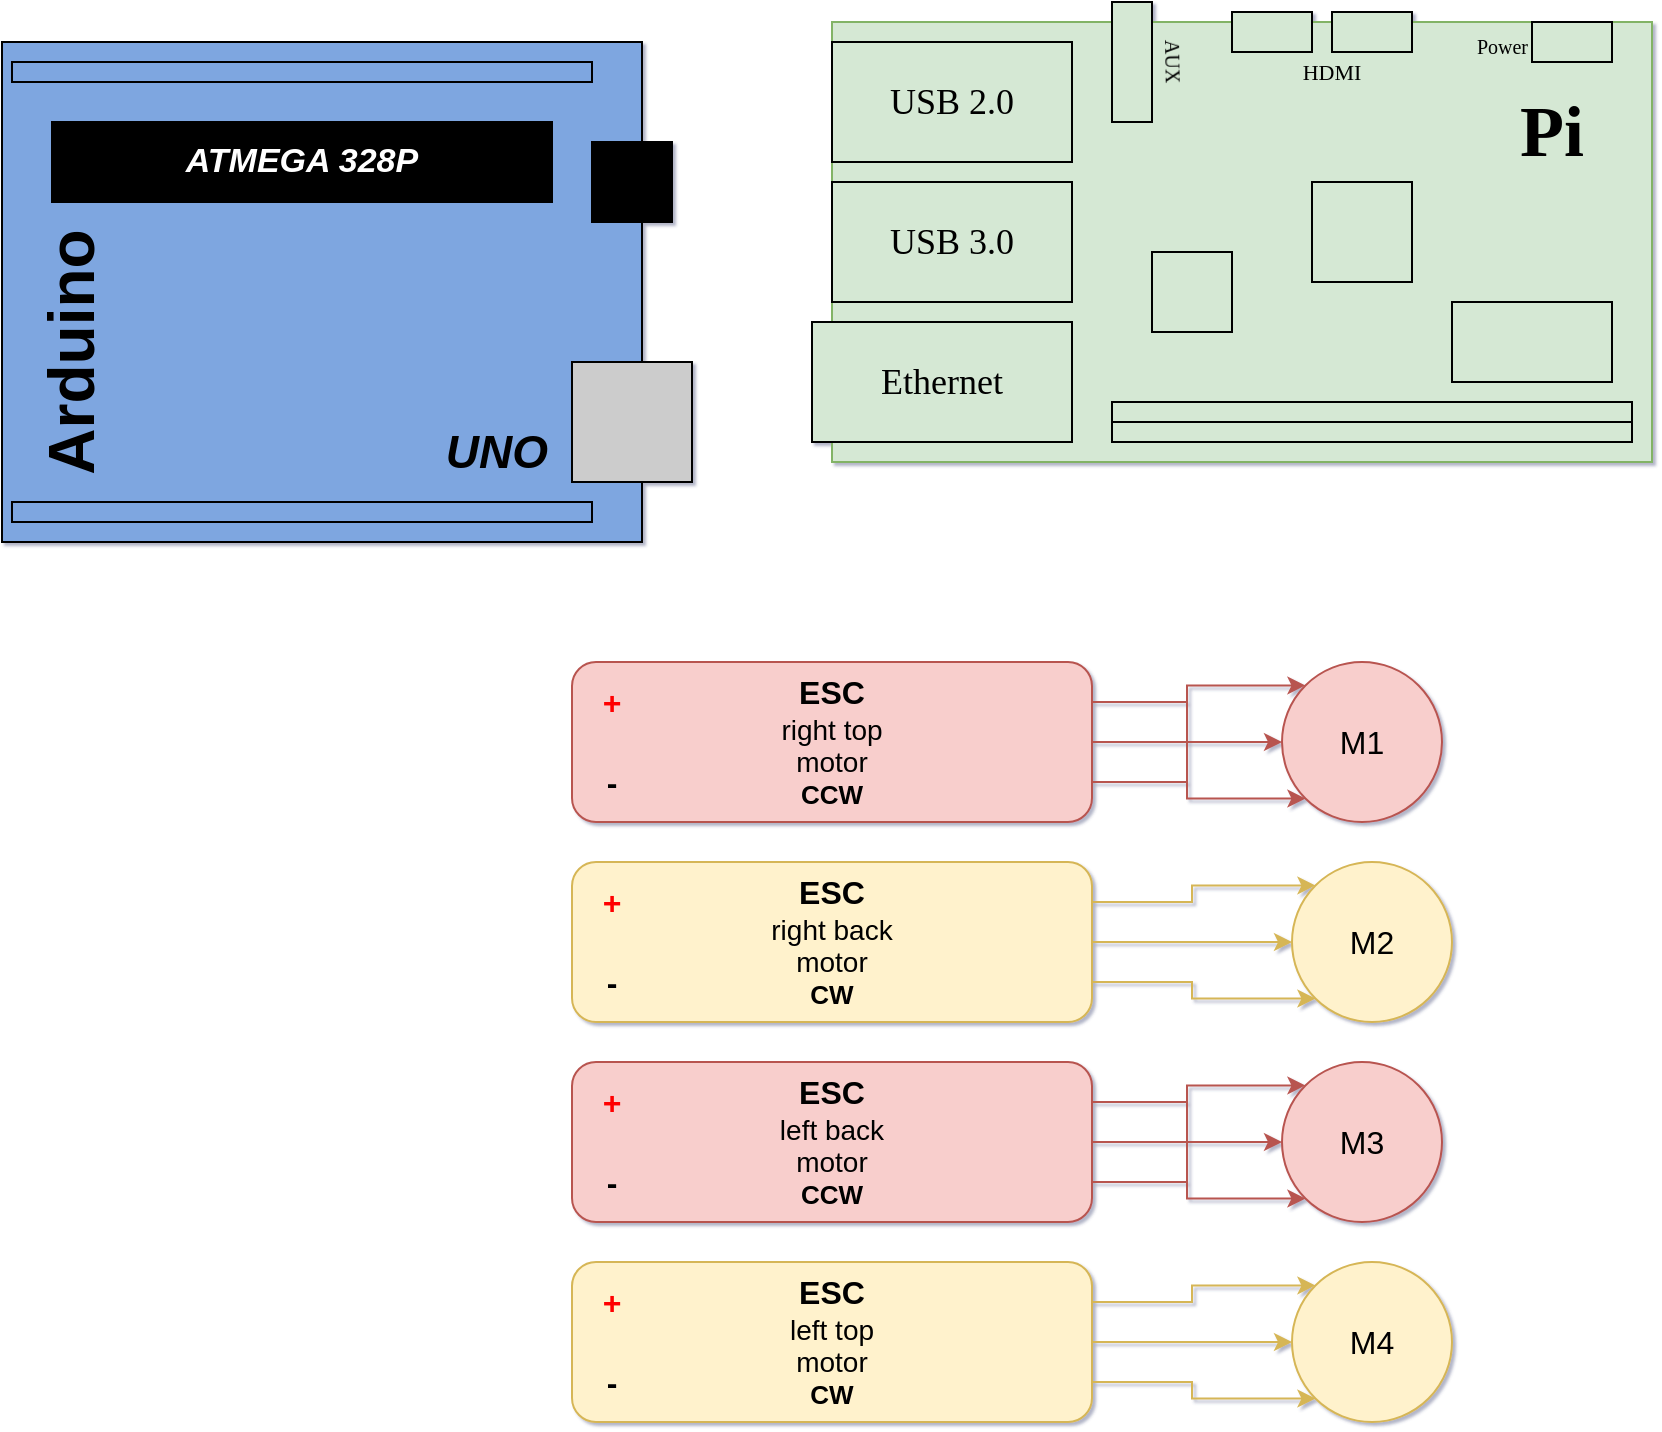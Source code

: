 <mxfile version="20.2.0" type="github">
  <diagram id="g-zJKIGVzuHOiQszXsKE" name="Page-1">
    <mxGraphModel dx="1415" dy="811" grid="1" gridSize="20" guides="0" tooltips="1" connect="0" arrows="0" fold="1" page="1" pageScale="1" pageWidth="827" pageHeight="1169" background="none" math="0" shadow="1">
      <root>
        <mxCell id="0" />
        <mxCell id="1" parent="0" />
        <mxCell id="FX0kZfZ6Q6g270so82P7-1" value="" style="rounded=0;whiteSpace=wrap;html=1;fillColor=#7EA6E0;" vertex="1" parent="1">
          <mxGeometry x="25" y="30" width="320" height="250" as="geometry" />
        </mxCell>
        <mxCell id="FX0kZfZ6Q6g270so82P7-2" value="" style="whiteSpace=wrap;html=1;aspect=fixed;fillColor=#CCCCCC;" vertex="1" parent="1">
          <mxGeometry x="310" y="190" width="60" height="60" as="geometry" />
        </mxCell>
        <mxCell id="FX0kZfZ6Q6g270so82P7-5" value="&lt;font color=&quot;#ffffff&quot;&gt;ATMEGA 328P&lt;/font&gt;" style="rounded=0;whiteSpace=wrap;html=1;fontStyle=3;fontSize=17;fillColor=#000000;" vertex="1" parent="1">
          <mxGeometry x="50" y="70" width="250" height="40" as="geometry" />
        </mxCell>
        <mxCell id="FX0kZfZ6Q6g270so82P7-7" value="" style="rounded=0;whiteSpace=wrap;html=1;fontSize=17;fillColor=#000000;" vertex="1" parent="1">
          <mxGeometry x="320" y="80" width="40" height="40" as="geometry" />
        </mxCell>
        <mxCell id="FX0kZfZ6Q6g270so82P7-8" value="" style="rounded=0;whiteSpace=wrap;html=1;fontSize=17;fillColor=#7EA6E0;" vertex="1" parent="1">
          <mxGeometry x="30" y="260" width="290" height="10" as="geometry" />
        </mxCell>
        <mxCell id="FX0kZfZ6Q6g270so82P7-11" value="" style="rounded=0;whiteSpace=wrap;html=1;fontSize=17;fillColor=#7EA6E0;" vertex="1" parent="1">
          <mxGeometry x="30" y="40" width="290" height="10" as="geometry" />
        </mxCell>
        <mxCell id="FX0kZfZ6Q6g270so82P7-15" value="Arduino" style="text;html=1;strokeColor=none;fillColor=#7EA6E0;align=center;verticalAlign=middle;whiteSpace=wrap;rounded=0;fontSize=32;rotation=-90;fontStyle=1" vertex="1" parent="1">
          <mxGeometry x="30" y="170" width="60" height="30" as="geometry" />
        </mxCell>
        <mxCell id="FX0kZfZ6Q6g270so82P7-16" value="UNO" style="text;html=1;strokeColor=none;fillColor=#7EA6E0;align=right;verticalAlign=middle;whiteSpace=wrap;rounded=0;fontSize=23;fontStyle=3" vertex="1" parent="1">
          <mxGeometry x="180" y="220" width="120" height="30" as="geometry" />
        </mxCell>
        <mxCell id="FX0kZfZ6Q6g270so82P7-24" value="" style="rounded=0;whiteSpace=wrap;html=1;fontSize=13;fillColor=#d5e8d4;strokeColor=#82b366;" vertex="1" parent="1">
          <mxGeometry x="440" y="20" width="410" height="220" as="geometry" />
        </mxCell>
        <mxCell id="FX0kZfZ6Q6g270so82P7-25" value="" style="rounded=0;whiteSpace=wrap;html=1;fontSize=13;fillColor=#d5e8d4;strokeColor=#000000;" vertex="1" parent="1">
          <mxGeometry x="790" y="20" width="40" height="20" as="geometry" />
        </mxCell>
        <mxCell id="FX0kZfZ6Q6g270so82P7-26" value="" style="rounded=0;whiteSpace=wrap;html=1;fontSize=13;fillColor=#d5e8d4;strokeColor=#000000;" vertex="1" parent="1">
          <mxGeometry x="690" y="15" width="40" height="20" as="geometry" />
        </mxCell>
        <mxCell id="FX0kZfZ6Q6g270so82P7-27" value="" style="rounded=0;whiteSpace=wrap;html=1;fontSize=13;fillColor=#d5e8d4;strokeColor=#000000;" vertex="1" parent="1">
          <mxGeometry x="640" y="15" width="40" height="20" as="geometry" />
        </mxCell>
        <mxCell id="FX0kZfZ6Q6g270so82P7-29" value="" style="rounded=0;whiteSpace=wrap;html=1;fontSize=13;strokeColor=#000000;fillColor=#d5e8d4;" vertex="1" parent="1">
          <mxGeometry x="580" y="10" width="20" height="60" as="geometry" />
        </mxCell>
        <mxCell id="FX0kZfZ6Q6g270so82P7-30" value="" style="rounded=0;whiteSpace=wrap;html=1;fontSize=13;fillColor=#d5e8d4;strokeColor=#000000;" vertex="1" parent="1">
          <mxGeometry x="440" y="30" width="120" height="60" as="geometry" />
        </mxCell>
        <mxCell id="FX0kZfZ6Q6g270so82P7-31" value="" style="rounded=0;whiteSpace=wrap;html=1;fontSize=13;fillColor=#d5e8d4;strokeColor=#000000;" vertex="1" parent="1">
          <mxGeometry x="440" y="100" width="120" height="60" as="geometry" />
        </mxCell>
        <mxCell id="FX0kZfZ6Q6g270so82P7-33" value="" style="rounded=0;whiteSpace=wrap;html=1;fontSize=13;fillColor=#d5e8d4;strokeColor=#82b366;" vertex="1" parent="1">
          <mxGeometry x="430" y="170" width="130" height="60" as="geometry" />
        </mxCell>
        <mxCell id="FX0kZfZ6Q6g270so82P7-35" value="" style="whiteSpace=wrap;html=1;aspect=fixed;fontSize=30;fillColor=#d5e8d4;strokeColor=#000000;" vertex="1" parent="1">
          <mxGeometry x="680" y="100" width="50" height="50" as="geometry" />
        </mxCell>
        <mxCell id="FX0kZfZ6Q6g270so82P7-36" value="" style="rounded=0;whiteSpace=wrap;html=1;fontSize=30;fillColor=#d5e8d4;strokeColor=#000000;" vertex="1" parent="1">
          <mxGeometry x="750" y="160" width="80" height="40" as="geometry" />
        </mxCell>
        <mxCell id="FX0kZfZ6Q6g270so82P7-38" value="" style="whiteSpace=wrap;html=1;aspect=fixed;fontSize=30;fillColor=#d5e8d4;strokeColor=#000000;" vertex="1" parent="1">
          <mxGeometry x="600" y="135" width="40" height="40" as="geometry" />
        </mxCell>
        <mxCell id="FX0kZfZ6Q6g270so82P7-39" value="Pi" style="text;html=1;strokeColor=none;fillColor=none;align=center;verticalAlign=middle;whiteSpace=wrap;rounded=0;fontSize=36;fontStyle=1;fontFamily=Verdana;" vertex="1" parent="1">
          <mxGeometry x="770" y="60" width="60" height="30" as="geometry" />
        </mxCell>
        <mxCell id="FX0kZfZ6Q6g270so82P7-43" value="USB 3.0" style="text;html=1;strokeColor=none;fillColor=none;align=center;verticalAlign=middle;whiteSpace=wrap;rounded=0;fontFamily=Verdana;fontSize=18;" vertex="1" parent="1">
          <mxGeometry x="440" y="115" width="120" height="30" as="geometry" />
        </mxCell>
        <mxCell id="FX0kZfZ6Q6g270so82P7-44" value="USB 2.0" style="text;html=1;strokeColor=none;fillColor=none;align=center;verticalAlign=middle;whiteSpace=wrap;rounded=0;fontFamily=Verdana;fontSize=18;" vertex="1" parent="1">
          <mxGeometry x="455" y="45" width="90" height="30" as="geometry" />
        </mxCell>
        <mxCell id="FX0kZfZ6Q6g270so82P7-45" value="Ethernet" style="text;html=1;strokeColor=default;fillColor=none;align=center;verticalAlign=middle;whiteSpace=wrap;rounded=0;fontFamily=Verdana;fontSize=18;" vertex="1" parent="1">
          <mxGeometry x="430" y="170" width="130" height="60" as="geometry" />
        </mxCell>
        <mxCell id="FX0kZfZ6Q6g270so82P7-50" value="AUX" style="text;html=1;strokeColor=none;fillColor=none;align=left;verticalAlign=bottom;whiteSpace=wrap;rounded=0;fontFamily=Verdana;fontSize=10;rotation=89;" vertex="1" parent="1">
          <mxGeometry x="598.4" y="30.17" width="40" height="32.68" as="geometry" />
        </mxCell>
        <mxCell id="FX0kZfZ6Q6g270so82P7-51" value="HDMI" style="text;html=1;strokeColor=none;fillColor=none;align=center;verticalAlign=middle;whiteSpace=wrap;rounded=0;fontFamily=Verdana;fontSize=11;fontStyle=0;" vertex="1" parent="1">
          <mxGeometry x="660" y="35" width="60" height="20" as="geometry" />
        </mxCell>
        <mxCell id="FX0kZfZ6Q6g270so82P7-55" value="Power" style="text;html=1;strokeColor=none;fillColor=none;align=right;verticalAlign=top;whiteSpace=wrap;rounded=0;fontFamily=Verdana;fontSize=10;" vertex="1" parent="1">
          <mxGeometry x="740" y="20" width="50" height="25" as="geometry" />
        </mxCell>
        <mxCell id="FX0kZfZ6Q6g270so82P7-56" value="" style="rounded=0;whiteSpace=wrap;html=1;fontFamily=Verdana;fontSize=10;fillColor=#d5e8d4;strokeColor=#000000;" vertex="1" parent="1">
          <mxGeometry x="580" y="210" width="260" height="10" as="geometry" />
        </mxCell>
        <mxCell id="FX0kZfZ6Q6g270so82P7-57" value="" style="rounded=0;whiteSpace=wrap;html=1;fontFamily=Verdana;fontSize=10;fillColor=#d5e8d4;strokeColor=#000000;" vertex="1" parent="1">
          <mxGeometry x="580" y="220" width="260" height="10" as="geometry" />
        </mxCell>
        <mxCell id="FX0kZfZ6Q6g270so82P7-67" style="edgeStyle=orthogonalEdgeStyle;rounded=0;orthogonalLoop=1;jettySize=auto;html=1;exitX=1;exitY=0.5;exitDx=0;exitDy=0;fontFamily=Helvetica;fontSize=16;fillColor=#f8cecc;strokeColor=#b85450;" edge="1" parent="1" source="FX0kZfZ6Q6g270so82P7-59" target="FX0kZfZ6Q6g270so82P7-60">
          <mxGeometry relative="1" as="geometry" />
        </mxCell>
        <mxCell id="FX0kZfZ6Q6g270so82P7-71" style="edgeStyle=orthogonalEdgeStyle;rounded=0;orthogonalLoop=1;jettySize=auto;html=1;exitX=1;exitY=0.75;exitDx=0;exitDy=0;entryX=0;entryY=0;entryDx=0;entryDy=0;fontFamily=Helvetica;fontSize=16;fillColor=#f8cecc;strokeColor=#b85450;" edge="1" parent="1" source="FX0kZfZ6Q6g270so82P7-59" target="FX0kZfZ6Q6g270so82P7-60">
          <mxGeometry relative="1" as="geometry" />
        </mxCell>
        <mxCell id="FX0kZfZ6Q6g270so82P7-72" style="edgeStyle=orthogonalEdgeStyle;rounded=0;orthogonalLoop=1;jettySize=auto;html=1;exitX=1;exitY=0.25;exitDx=0;exitDy=0;entryX=0;entryY=1;entryDx=0;entryDy=0;fontFamily=Helvetica;fontSize=16;fillColor=#f8cecc;strokeColor=#b85450;" edge="1" parent="1" source="FX0kZfZ6Q6g270so82P7-59" target="FX0kZfZ6Q6g270so82P7-60">
          <mxGeometry relative="1" as="geometry" />
        </mxCell>
        <mxCell id="FX0kZfZ6Q6g270so82P7-59" value="&lt;font style=&quot;font-size: 16px;&quot;&gt;ESC&lt;/font&gt;&lt;br&gt;&lt;font style=&quot;font-size: 14px; font-weight: normal;&quot;&gt;right top&lt;br&gt;motor&lt;br&gt;&lt;/font&gt;CCW" style="rounded=1;whiteSpace=wrap;html=1;fontFamily=Helvetica;fontSize=13;fontStyle=1;fillColor=#f8cecc;strokeColor=#b85450;" vertex="1" parent="1">
          <mxGeometry x="310" y="340" width="260" height="80" as="geometry" />
        </mxCell>
        <mxCell id="FX0kZfZ6Q6g270so82P7-60" value="M1" style="ellipse;whiteSpace=wrap;html=1;aspect=fixed;fontFamily=Helvetica;fontSize=16;fillColor=#f8cecc;strokeColor=#b85450;" vertex="1" parent="1">
          <mxGeometry x="665" y="340" width="80" height="80" as="geometry" />
        </mxCell>
        <mxCell id="FX0kZfZ6Q6g270so82P7-73" style="edgeStyle=orthogonalEdgeStyle;rounded=0;orthogonalLoop=1;jettySize=auto;html=1;exitX=1;exitY=0.5;exitDx=0;exitDy=0;fontFamily=Helvetica;fontSize=16;fillColor=#fff2cc;strokeColor=#d6b656;" edge="1" parent="1" source="FX0kZfZ6Q6g270so82P7-76" target="FX0kZfZ6Q6g270so82P7-77">
          <mxGeometry relative="1" as="geometry" />
        </mxCell>
        <mxCell id="FX0kZfZ6Q6g270so82P7-78" style="edgeStyle=orthogonalEdgeStyle;rounded=0;orthogonalLoop=1;jettySize=auto;html=1;exitX=1;exitY=0.75;exitDx=0;exitDy=0;entryX=0;entryY=1;entryDx=0;entryDy=0;fontFamily=Helvetica;fontSize=16;fillColor=#fff2cc;strokeColor=#d6b656;" edge="1" parent="1" source="FX0kZfZ6Q6g270so82P7-76" target="FX0kZfZ6Q6g270so82P7-77">
          <mxGeometry relative="1" as="geometry" />
        </mxCell>
        <mxCell id="FX0kZfZ6Q6g270so82P7-79" style="edgeStyle=orthogonalEdgeStyle;rounded=0;orthogonalLoop=1;jettySize=auto;html=1;exitX=1;exitY=0.25;exitDx=0;exitDy=0;entryX=0;entryY=0;entryDx=0;entryDy=0;fontFamily=Helvetica;fontSize=16;fillColor=#fff2cc;strokeColor=#d6b656;" edge="1" parent="1" source="FX0kZfZ6Q6g270so82P7-76" target="FX0kZfZ6Q6g270so82P7-77">
          <mxGeometry relative="1" as="geometry" />
        </mxCell>
        <mxCell id="FX0kZfZ6Q6g270so82P7-76" value="&lt;font style=&quot;font-size: 16px;&quot;&gt;ESC&lt;/font&gt;&lt;br&gt;&lt;font style=&quot;font-size: 14px; font-weight: normal;&quot;&gt;right back&lt;br&gt;motor&lt;br&gt;&lt;/font&gt;CW" style="rounded=1;whiteSpace=wrap;html=1;fontFamily=Helvetica;fontSize=13;fontStyle=1;fillColor=#fff2cc;strokeColor=#d6b656;" vertex="1" parent="1">
          <mxGeometry x="310" y="440" width="260" height="80" as="geometry" />
        </mxCell>
        <mxCell id="FX0kZfZ6Q6g270so82P7-77" value="M2" style="ellipse;whiteSpace=wrap;html=1;aspect=fixed;fontFamily=Helvetica;fontSize=16;fillColor=#fff2cc;strokeColor=#d6b656;" vertex="1" parent="1">
          <mxGeometry x="670" y="440" width="80" height="80" as="geometry" />
        </mxCell>
        <mxCell id="FX0kZfZ6Q6g270so82P7-80" style="edgeStyle=orthogonalEdgeStyle;rounded=0;orthogonalLoop=1;jettySize=auto;html=1;exitX=1;exitY=0.5;exitDx=0;exitDy=0;fontFamily=Helvetica;fontSize=16;fillColor=#f8cecc;strokeColor=#b85450;" edge="1" parent="1" source="FX0kZfZ6Q6g270so82P7-83" target="FX0kZfZ6Q6g270so82P7-84">
          <mxGeometry relative="1" as="geometry" />
        </mxCell>
        <mxCell id="FX0kZfZ6Q6g270so82P7-81" style="edgeStyle=orthogonalEdgeStyle;rounded=0;orthogonalLoop=1;jettySize=auto;html=1;exitX=1;exitY=0.75;exitDx=0;exitDy=0;entryX=0;entryY=0;entryDx=0;entryDy=0;fontFamily=Helvetica;fontSize=16;fillColor=#f8cecc;strokeColor=#b85450;" edge="1" parent="1" source="FX0kZfZ6Q6g270so82P7-83" target="FX0kZfZ6Q6g270so82P7-84">
          <mxGeometry relative="1" as="geometry" />
        </mxCell>
        <mxCell id="FX0kZfZ6Q6g270so82P7-82" style="edgeStyle=orthogonalEdgeStyle;rounded=0;orthogonalLoop=1;jettySize=auto;html=1;exitX=1;exitY=0.25;exitDx=0;exitDy=0;entryX=0;entryY=1;entryDx=0;entryDy=0;fontFamily=Helvetica;fontSize=16;fillColor=#f8cecc;strokeColor=#b85450;" edge="1" parent="1" source="FX0kZfZ6Q6g270so82P7-83" target="FX0kZfZ6Q6g270so82P7-84">
          <mxGeometry relative="1" as="geometry" />
        </mxCell>
        <mxCell id="FX0kZfZ6Q6g270so82P7-83" value="&lt;font style=&quot;font-size: 16px;&quot;&gt;ESC&lt;/font&gt;&lt;br&gt;&lt;font style=&quot;font-size: 14px; font-weight: normal;&quot;&gt;left back&lt;br&gt;motor&lt;br&gt;&lt;/font&gt;CCW" style="rounded=1;whiteSpace=wrap;html=1;fontFamily=Helvetica;fontSize=13;fontStyle=1;fillColor=#f8cecc;strokeColor=#b85450;" vertex="1" parent="1">
          <mxGeometry x="310" y="540" width="260" height="80" as="geometry" />
        </mxCell>
        <mxCell id="FX0kZfZ6Q6g270so82P7-84" value="M3" style="ellipse;whiteSpace=wrap;html=1;aspect=fixed;fontFamily=Helvetica;fontSize=16;fillColor=#f8cecc;strokeColor=#b85450;" vertex="1" parent="1">
          <mxGeometry x="665" y="540" width="80" height="80" as="geometry" />
        </mxCell>
        <mxCell id="FX0kZfZ6Q6g270so82P7-85" style="edgeStyle=orthogonalEdgeStyle;rounded=0;orthogonalLoop=1;jettySize=auto;html=1;exitX=1;exitY=0.5;exitDx=0;exitDy=0;fontFamily=Helvetica;fontSize=16;fillColor=#fff2cc;strokeColor=#d6b656;" edge="1" parent="1" source="FX0kZfZ6Q6g270so82P7-88" target="FX0kZfZ6Q6g270so82P7-89">
          <mxGeometry relative="1" as="geometry" />
        </mxCell>
        <mxCell id="FX0kZfZ6Q6g270so82P7-86" style="edgeStyle=orthogonalEdgeStyle;rounded=0;orthogonalLoop=1;jettySize=auto;html=1;exitX=1;exitY=0.75;exitDx=0;exitDy=0;entryX=0;entryY=1;entryDx=0;entryDy=0;fontFamily=Helvetica;fontSize=16;fillColor=#fff2cc;strokeColor=#d6b656;" edge="1" parent="1" source="FX0kZfZ6Q6g270so82P7-88" target="FX0kZfZ6Q6g270so82P7-89">
          <mxGeometry relative="1" as="geometry" />
        </mxCell>
        <mxCell id="FX0kZfZ6Q6g270so82P7-87" style="edgeStyle=orthogonalEdgeStyle;rounded=0;orthogonalLoop=1;jettySize=auto;html=1;exitX=1;exitY=0.25;exitDx=0;exitDy=0;entryX=0;entryY=0;entryDx=0;entryDy=0;fontFamily=Helvetica;fontSize=16;fillColor=#fff2cc;strokeColor=#d6b656;" edge="1" parent="1" source="FX0kZfZ6Q6g270so82P7-88" target="FX0kZfZ6Q6g270so82P7-89">
          <mxGeometry relative="1" as="geometry" />
        </mxCell>
        <mxCell id="FX0kZfZ6Q6g270so82P7-88" value="&lt;font style=&quot;font-size: 16px;&quot;&gt;ESC&lt;/font&gt;&lt;br&gt;&lt;font style=&quot;font-size: 14px; font-weight: normal;&quot;&gt;left top&lt;br&gt;motor&lt;br&gt;&lt;/font&gt;CW" style="rounded=1;whiteSpace=wrap;html=1;fontFamily=Helvetica;fontSize=13;fontStyle=1;fillColor=#fff2cc;strokeColor=#d6b656;" vertex="1" parent="1">
          <mxGeometry x="310" y="640" width="260" height="80" as="geometry" />
        </mxCell>
        <mxCell id="FX0kZfZ6Q6g270so82P7-89" value="M4" style="ellipse;whiteSpace=wrap;html=1;aspect=fixed;fontFamily=Helvetica;fontSize=16;fillColor=#fff2cc;strokeColor=#d6b656;" vertex="1" parent="1">
          <mxGeometry x="670" y="640" width="80" height="80" as="geometry" />
        </mxCell>
        <mxCell id="FX0kZfZ6Q6g270so82P7-90" value="+" style="text;html=1;strokeColor=none;fillColor=none;align=center;verticalAlign=middle;whiteSpace=wrap;rounded=0;fontFamily=Helvetica;fontSize=16;fontColor=#FF0000;fontStyle=1" vertex="1" parent="1">
          <mxGeometry x="300" y="340" width="60" height="40" as="geometry" />
        </mxCell>
        <mxCell id="FX0kZfZ6Q6g270so82P7-93" value="-" style="text;html=1;strokeColor=none;fillColor=none;align=center;verticalAlign=middle;whiteSpace=wrap;rounded=0;fontFamily=Helvetica;fontSize=16;fontColor=#000000;fontStyle=1" vertex="1" parent="1">
          <mxGeometry x="300" y="380" width="60" height="40" as="geometry" />
        </mxCell>
        <mxCell id="FX0kZfZ6Q6g270so82P7-96" value="+" style="text;html=1;strokeColor=none;fillColor=none;align=center;verticalAlign=middle;whiteSpace=wrap;rounded=0;fontFamily=Helvetica;fontSize=16;fontColor=#FF0000;fontStyle=1" vertex="1" parent="1">
          <mxGeometry x="300" y="440" width="60" height="40" as="geometry" />
        </mxCell>
        <mxCell id="FX0kZfZ6Q6g270so82P7-97" value="-" style="text;html=1;strokeColor=none;fillColor=none;align=center;verticalAlign=middle;whiteSpace=wrap;rounded=0;fontFamily=Helvetica;fontSize=16;fontColor=#000000;fontStyle=1" vertex="1" parent="1">
          <mxGeometry x="300" y="480" width="60" height="40" as="geometry" />
        </mxCell>
        <mxCell id="FX0kZfZ6Q6g270so82P7-98" value="+" style="text;html=1;strokeColor=none;fillColor=none;align=center;verticalAlign=middle;whiteSpace=wrap;rounded=0;fontFamily=Helvetica;fontSize=16;fontColor=#FF0000;fontStyle=1" vertex="1" parent="1">
          <mxGeometry x="300" y="540" width="60" height="40" as="geometry" />
        </mxCell>
        <mxCell id="FX0kZfZ6Q6g270so82P7-99" value="-" style="text;html=1;strokeColor=none;fillColor=none;align=center;verticalAlign=middle;whiteSpace=wrap;rounded=0;fontFamily=Helvetica;fontSize=16;fontColor=#000000;fontStyle=1" vertex="1" parent="1">
          <mxGeometry x="300" y="580" width="60" height="40" as="geometry" />
        </mxCell>
        <mxCell id="FX0kZfZ6Q6g270so82P7-104" value="+" style="text;html=1;strokeColor=none;fillColor=none;align=center;verticalAlign=middle;whiteSpace=wrap;rounded=0;fontFamily=Helvetica;fontSize=16;fontColor=#FF0000;fontStyle=1" vertex="1" parent="1">
          <mxGeometry x="300" y="640" width="60" height="40" as="geometry" />
        </mxCell>
        <mxCell id="FX0kZfZ6Q6g270so82P7-105" value="-" style="text;html=1;strokeColor=none;fillColor=none;align=center;verticalAlign=middle;whiteSpace=wrap;rounded=0;fontFamily=Helvetica;fontSize=16;fontColor=#000000;fontStyle=1" vertex="1" parent="1">
          <mxGeometry x="300" y="680" width="60" height="40" as="geometry" />
        </mxCell>
      </root>
    </mxGraphModel>
  </diagram>
</mxfile>
